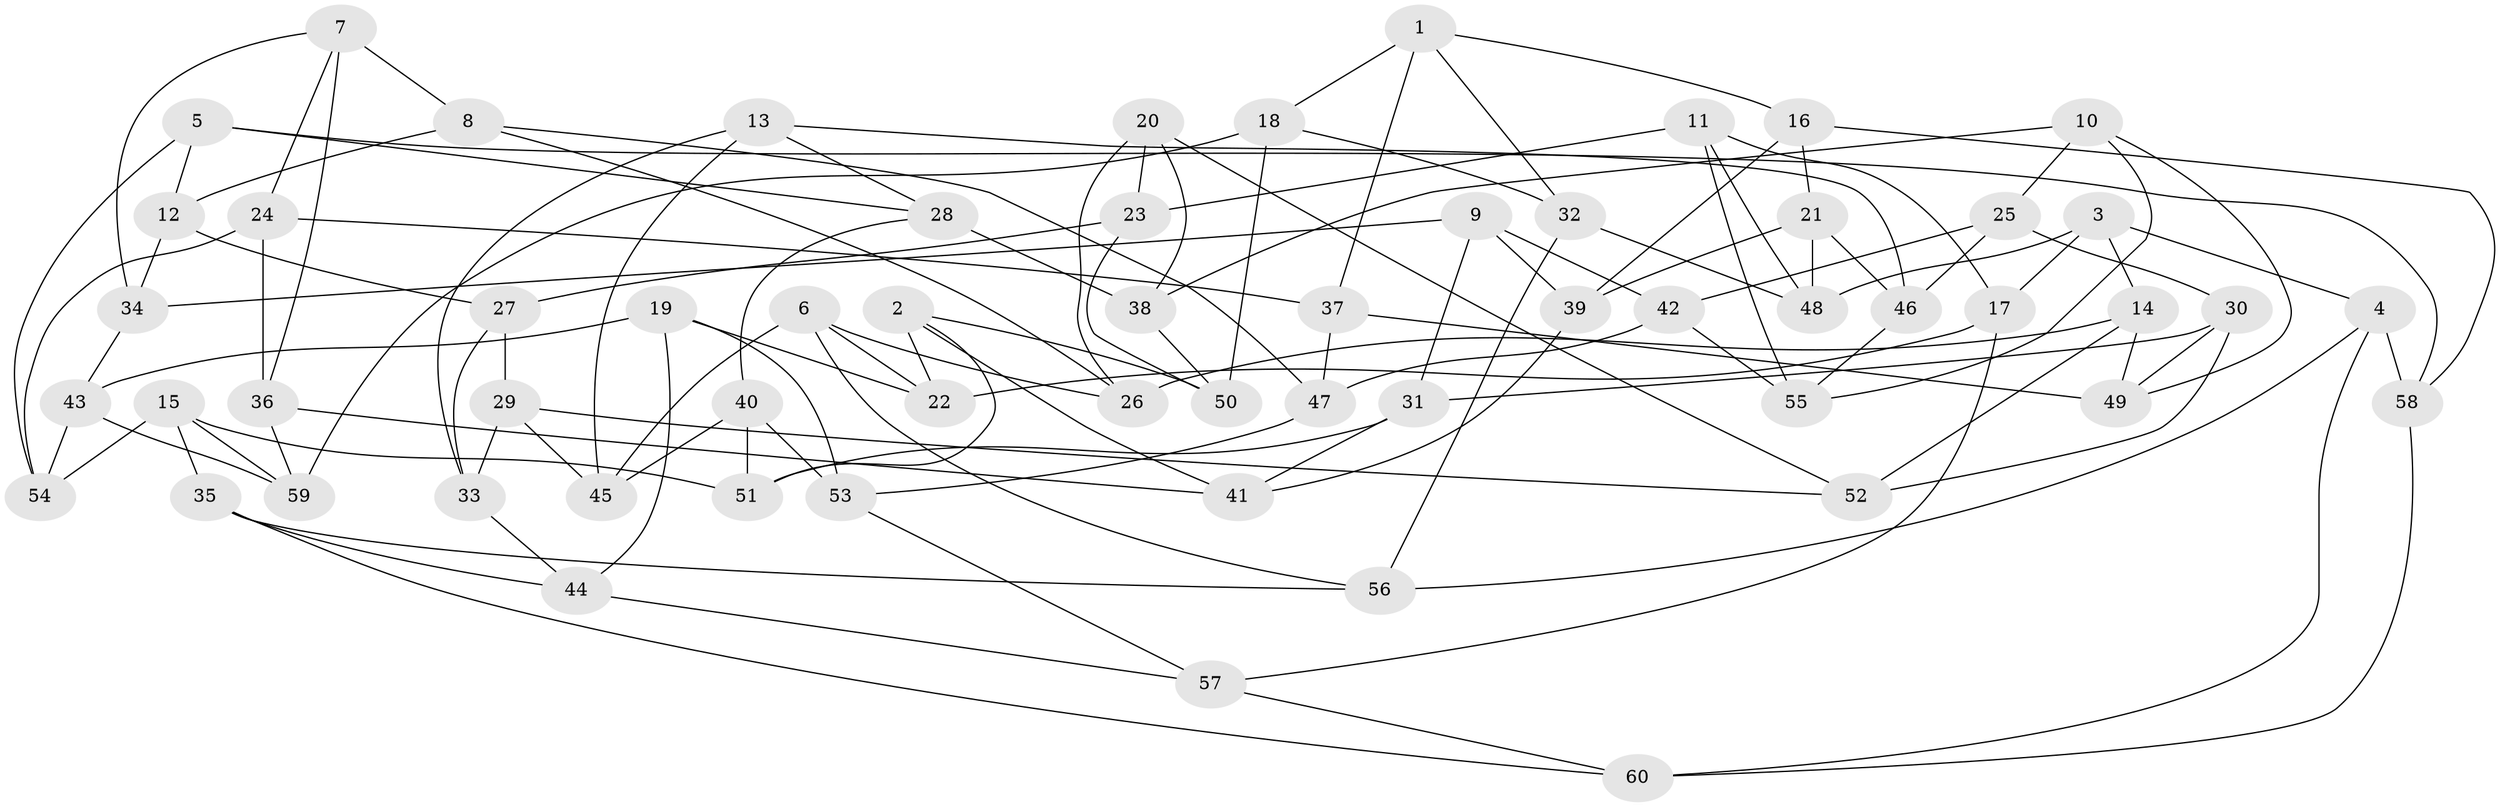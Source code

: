// coarse degree distribution, {4: 0.2571428571428571, 6: 0.45714285714285713, 3: 0.02857142857142857, 5: 0.2571428571428571}
// Generated by graph-tools (version 1.1) at 2025/42/03/06/25 10:42:21]
// undirected, 60 vertices, 120 edges
graph export_dot {
graph [start="1"]
  node [color=gray90,style=filled];
  1;
  2;
  3;
  4;
  5;
  6;
  7;
  8;
  9;
  10;
  11;
  12;
  13;
  14;
  15;
  16;
  17;
  18;
  19;
  20;
  21;
  22;
  23;
  24;
  25;
  26;
  27;
  28;
  29;
  30;
  31;
  32;
  33;
  34;
  35;
  36;
  37;
  38;
  39;
  40;
  41;
  42;
  43;
  44;
  45;
  46;
  47;
  48;
  49;
  50;
  51;
  52;
  53;
  54;
  55;
  56;
  57;
  58;
  59;
  60;
  1 -- 18;
  1 -- 37;
  1 -- 16;
  1 -- 32;
  2 -- 51;
  2 -- 50;
  2 -- 41;
  2 -- 22;
  3 -- 17;
  3 -- 48;
  3 -- 4;
  3 -- 14;
  4 -- 60;
  4 -- 58;
  4 -- 56;
  5 -- 58;
  5 -- 54;
  5 -- 28;
  5 -- 12;
  6 -- 45;
  6 -- 22;
  6 -- 26;
  6 -- 56;
  7 -- 24;
  7 -- 34;
  7 -- 8;
  7 -- 36;
  8 -- 12;
  8 -- 26;
  8 -- 47;
  9 -- 31;
  9 -- 34;
  9 -- 42;
  9 -- 39;
  10 -- 38;
  10 -- 55;
  10 -- 25;
  10 -- 49;
  11 -- 17;
  11 -- 48;
  11 -- 23;
  11 -- 55;
  12 -- 27;
  12 -- 34;
  13 -- 46;
  13 -- 33;
  13 -- 28;
  13 -- 45;
  14 -- 49;
  14 -- 52;
  14 -- 26;
  15 -- 54;
  15 -- 59;
  15 -- 35;
  15 -- 51;
  16 -- 39;
  16 -- 21;
  16 -- 58;
  17 -- 22;
  17 -- 57;
  18 -- 32;
  18 -- 59;
  18 -- 50;
  19 -- 43;
  19 -- 22;
  19 -- 53;
  19 -- 44;
  20 -- 52;
  20 -- 26;
  20 -- 23;
  20 -- 38;
  21 -- 48;
  21 -- 39;
  21 -- 46;
  23 -- 50;
  23 -- 27;
  24 -- 36;
  24 -- 54;
  24 -- 37;
  25 -- 42;
  25 -- 30;
  25 -- 46;
  27 -- 33;
  27 -- 29;
  28 -- 40;
  28 -- 38;
  29 -- 52;
  29 -- 33;
  29 -- 45;
  30 -- 49;
  30 -- 31;
  30 -- 52;
  31 -- 41;
  31 -- 51;
  32 -- 48;
  32 -- 56;
  33 -- 44;
  34 -- 43;
  35 -- 44;
  35 -- 56;
  35 -- 60;
  36 -- 59;
  36 -- 41;
  37 -- 47;
  37 -- 49;
  38 -- 50;
  39 -- 41;
  40 -- 53;
  40 -- 45;
  40 -- 51;
  42 -- 55;
  42 -- 47;
  43 -- 54;
  43 -- 59;
  44 -- 57;
  46 -- 55;
  47 -- 53;
  53 -- 57;
  57 -- 60;
  58 -- 60;
}
